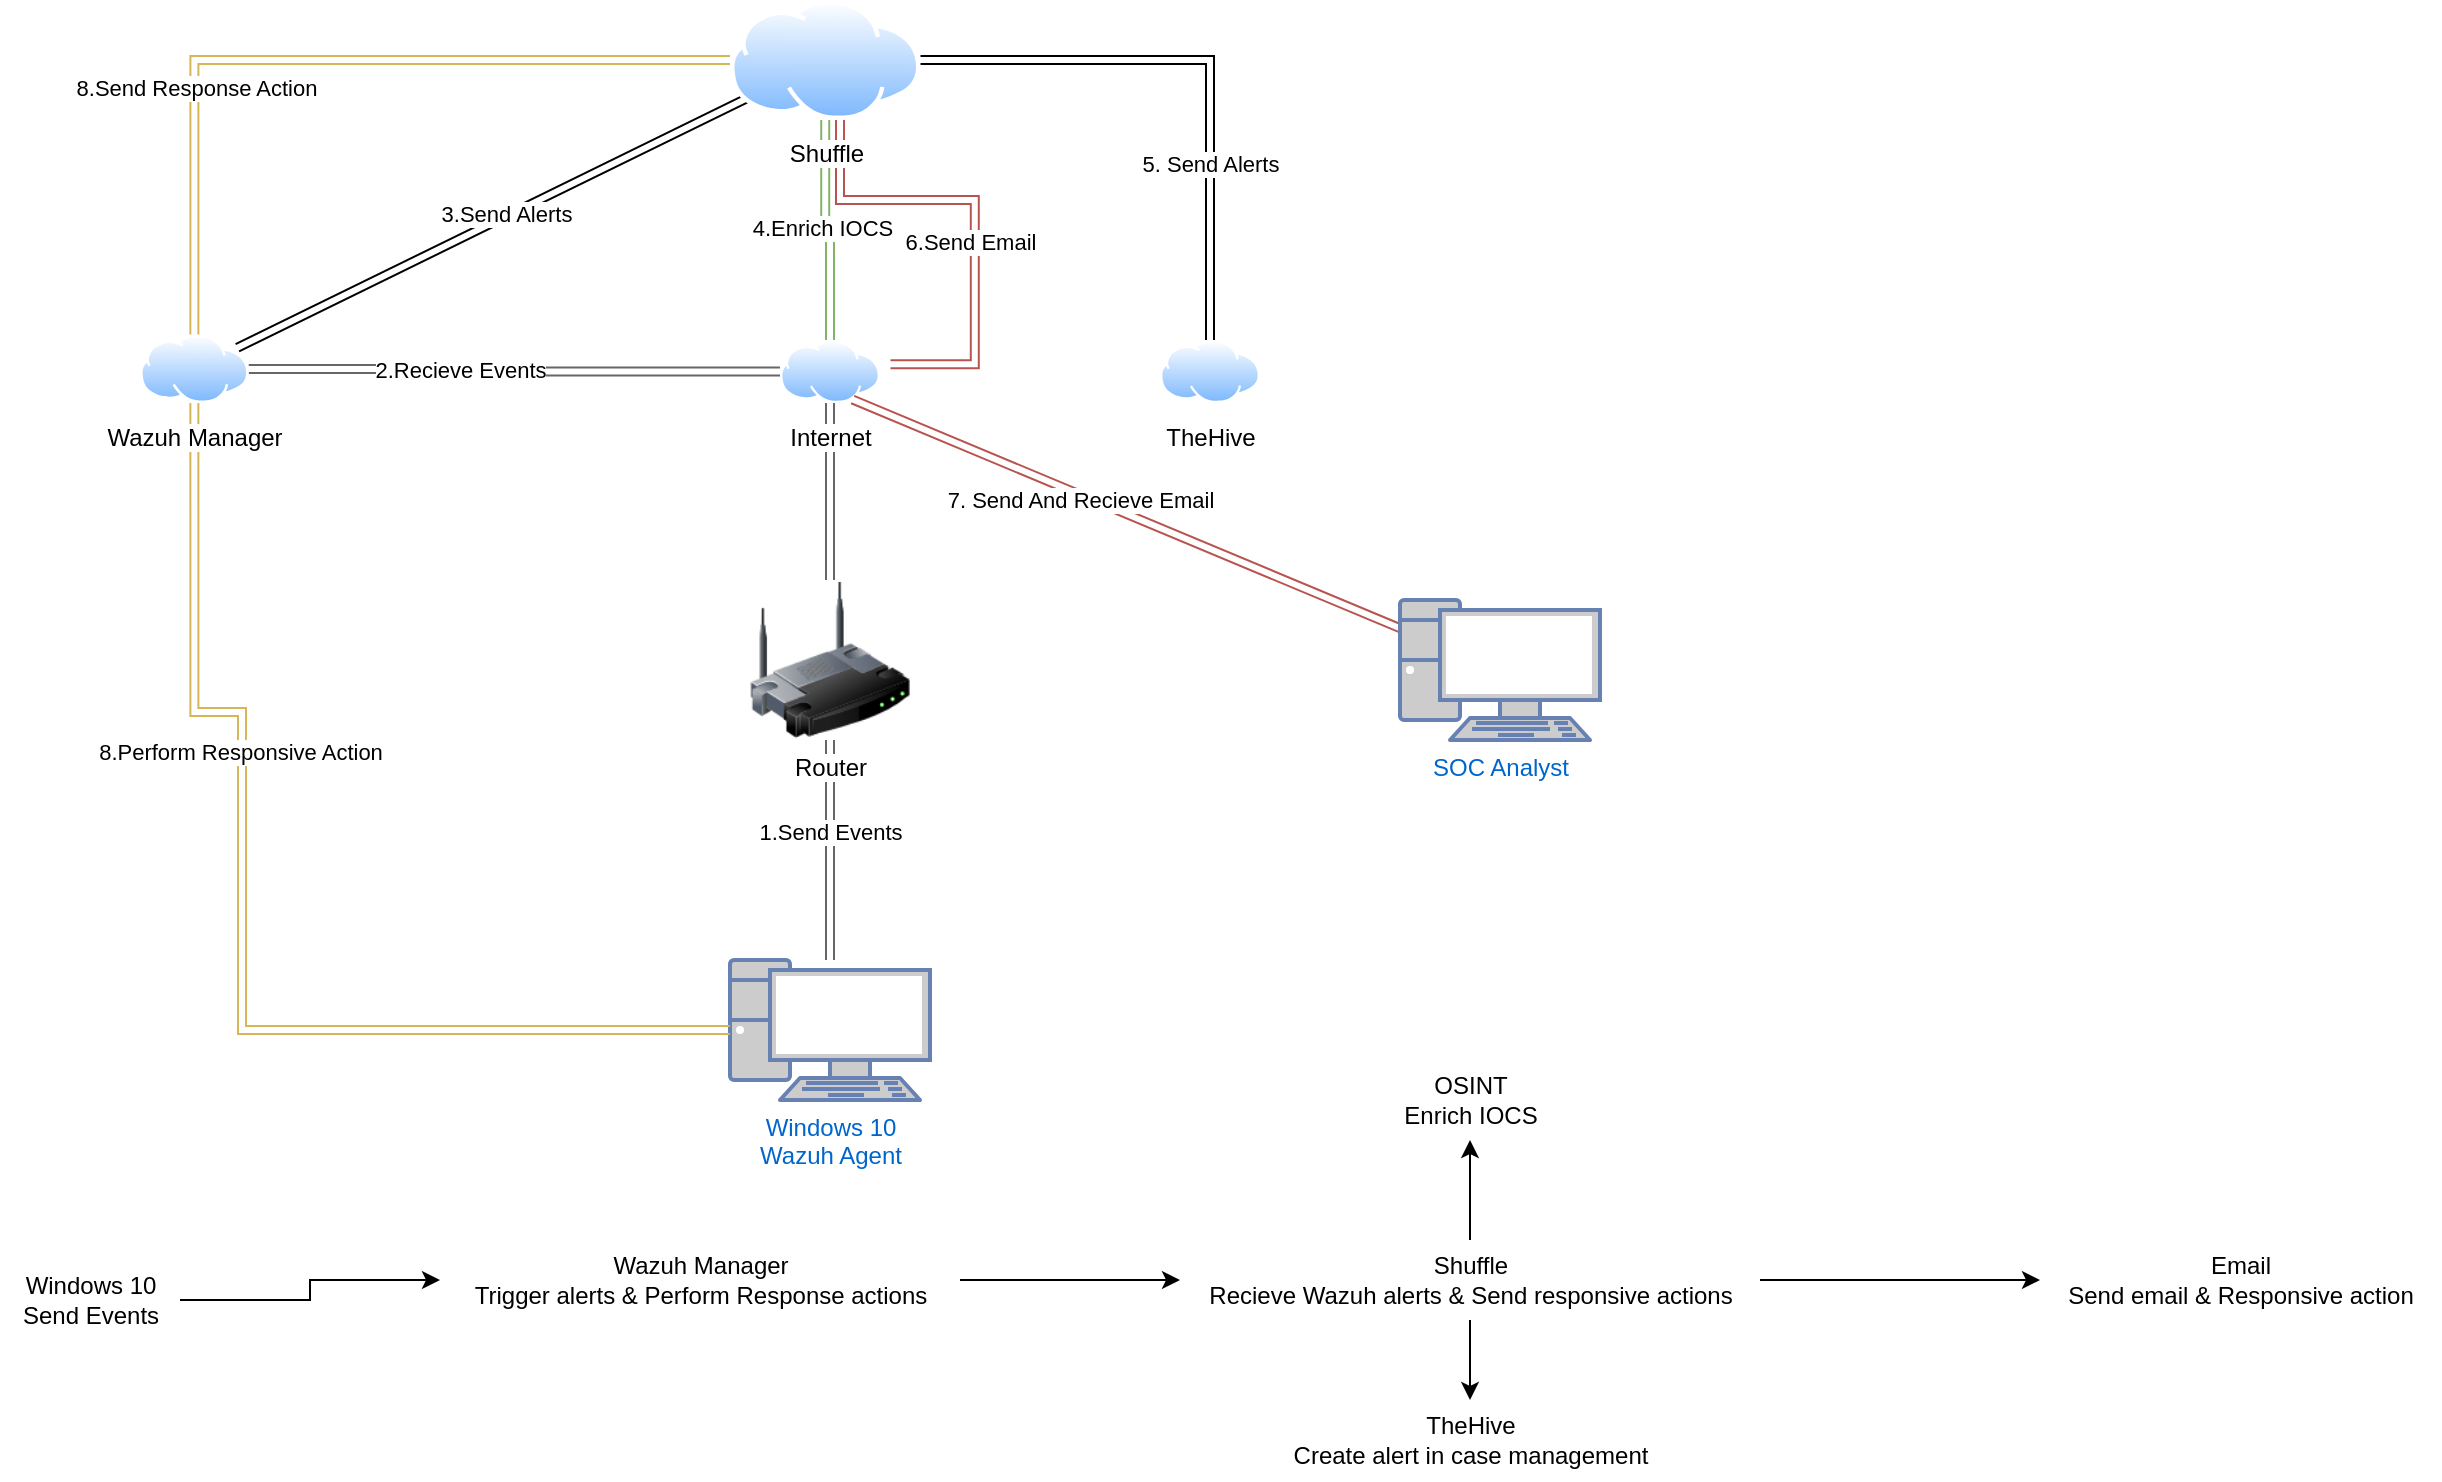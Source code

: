 <mxfile version="23.1.6" type="github">
  <diagram name="Page-1" id="sC8i6azxUqFukbBV1pg0">
    <mxGraphModel dx="1434" dy="754" grid="1" gridSize="10" guides="1" tooltips="1" connect="1" arrows="1" fold="1" page="1" pageScale="1" pageWidth="850" pageHeight="1100" math="0" shadow="0">
      <root>
        <mxCell id="0" />
        <mxCell id="1" parent="0" />
        <mxCell id="nKTFBPFfTqCSFHR7X2-T-12" style="edgeStyle=orthogonalEdgeStyle;rounded=0;orthogonalLoop=1;jettySize=auto;html=1;shape=link;fillColor=#f5f5f5;strokeColor=#666666;" edge="1" parent="1" source="nKTFBPFfTqCSFHR7X2-T-1" target="nKTFBPFfTqCSFHR7X2-T-2">
          <mxGeometry relative="1" as="geometry" />
        </mxCell>
        <mxCell id="nKTFBPFfTqCSFHR7X2-T-13" value="1.Send Events" style="edgeLabel;html=1;align=center;verticalAlign=middle;resizable=0;points=[];" vertex="1" connectable="0" parent="nKTFBPFfTqCSFHR7X2-T-12">
          <mxGeometry x="0.164" relative="1" as="geometry">
            <mxPoint as="offset" />
          </mxGeometry>
        </mxCell>
        <mxCell id="nKTFBPFfTqCSFHR7X2-T-1" value="&lt;div&gt;Windows 10&lt;/div&gt;&lt;div&gt;Wazuh Agent&lt;br&gt;&lt;/div&gt;" style="fontColor=#0066CC;verticalAlign=top;verticalLabelPosition=bottom;labelPosition=center;align=center;html=1;outlineConnect=0;fillColor=#CCCCCC;strokeColor=#6881B3;gradientColor=none;gradientDirection=north;strokeWidth=2;shape=mxgraph.networks.pc;" vertex="1" parent="1">
          <mxGeometry x="375" y="490" width="100" height="70" as="geometry" />
        </mxCell>
        <mxCell id="nKTFBPFfTqCSFHR7X2-T-14" style="edgeStyle=orthogonalEdgeStyle;rounded=0;orthogonalLoop=1;jettySize=auto;html=1;shape=link;fillColor=#f5f5f5;strokeColor=#666666;" edge="1" parent="1" source="nKTFBPFfTqCSFHR7X2-T-2" target="nKTFBPFfTqCSFHR7X2-T-3">
          <mxGeometry relative="1" as="geometry" />
        </mxCell>
        <mxCell id="nKTFBPFfTqCSFHR7X2-T-2" value="Router" style="image;html=1;image=img/lib/clip_art/networking/Wireless_Router_128x128.png" vertex="1" parent="1">
          <mxGeometry x="385" y="300" width="80" height="80" as="geometry" />
        </mxCell>
        <mxCell id="nKTFBPFfTqCSFHR7X2-T-16" style="edgeStyle=orthogonalEdgeStyle;rounded=0;orthogonalLoop=1;jettySize=auto;html=1;shape=link;strokeColor=#666666;" edge="1" parent="1" source="nKTFBPFfTqCSFHR7X2-T-3" target="nKTFBPFfTqCSFHR7X2-T-4">
          <mxGeometry relative="1" as="geometry" />
        </mxCell>
        <mxCell id="nKTFBPFfTqCSFHR7X2-T-17" value="2.Recieve Events" style="edgeLabel;html=1;align=center;verticalAlign=middle;resizable=0;points=[];" vertex="1" connectable="0" parent="nKTFBPFfTqCSFHR7X2-T-16">
          <mxGeometry x="0.696" y="1" relative="1" as="geometry">
            <mxPoint x="65" y="-1" as="offset" />
          </mxGeometry>
        </mxCell>
        <mxCell id="nKTFBPFfTqCSFHR7X2-T-3" value="Internet" style="image;aspect=fixed;perimeter=ellipsePerimeter;html=1;align=center;shadow=0;dashed=0;spacingTop=3;image=img/lib/active_directory/internet_cloud.svg;" vertex="1" parent="1">
          <mxGeometry x="400" y="180" width="50" height="31.5" as="geometry" />
        </mxCell>
        <mxCell id="nKTFBPFfTqCSFHR7X2-T-18" style="rounded=0;orthogonalLoop=1;jettySize=auto;html=1;shape=link;" edge="1" parent="1" source="nKTFBPFfTqCSFHR7X2-T-4" target="nKTFBPFfTqCSFHR7X2-T-8">
          <mxGeometry relative="1" as="geometry">
            <mxPoint x="160" y="60" as="targetPoint" />
          </mxGeometry>
        </mxCell>
        <mxCell id="nKTFBPFfTqCSFHR7X2-T-19" value="3.Send Alerts" style="edgeLabel;html=1;align=center;verticalAlign=middle;resizable=0;points=[];" vertex="1" connectable="0" parent="nKTFBPFfTqCSFHR7X2-T-18">
          <mxGeometry x="0.047" y="1" relative="1" as="geometry">
            <mxPoint as="offset" />
          </mxGeometry>
        </mxCell>
        <mxCell id="nKTFBPFfTqCSFHR7X2-T-30" style="edgeStyle=orthogonalEdgeStyle;rounded=0;orthogonalLoop=1;jettySize=auto;html=1;fillColor=#fff2cc;strokeColor=#d6b656;shape=link;" edge="1" parent="1" source="nKTFBPFfTqCSFHR7X2-T-4" target="nKTFBPFfTqCSFHR7X2-T-1">
          <mxGeometry relative="1" as="geometry">
            <mxPoint x="130" y="520" as="targetPoint" />
            <Array as="points">
              <mxPoint x="107" y="366" />
              <mxPoint x="131" y="366" />
              <mxPoint x="131" y="525" />
            </Array>
          </mxGeometry>
        </mxCell>
        <mxCell id="nKTFBPFfTqCSFHR7X2-T-31" value="8.Perform Responsive Action" style="edgeLabel;html=1;align=center;verticalAlign=middle;resizable=0;points=[];" vertex="1" connectable="0" parent="nKTFBPFfTqCSFHR7X2-T-30">
          <mxGeometry x="-0.318" y="-1" relative="1" as="geometry">
            <mxPoint as="offset" />
          </mxGeometry>
        </mxCell>
        <mxCell id="nKTFBPFfTqCSFHR7X2-T-4" value="Wazuh Manager" style="image;aspect=fixed;perimeter=ellipsePerimeter;html=1;align=center;shadow=0;dashed=0;spacingTop=3;image=img/lib/active_directory/internet_cloud.svg;" vertex="1" parent="1">
          <mxGeometry x="80" y="177.25" width="54.37" height="34.25" as="geometry" />
        </mxCell>
        <mxCell id="nKTFBPFfTqCSFHR7X2-T-5" value="TheHive" style="image;aspect=fixed;perimeter=ellipsePerimeter;html=1;align=center;shadow=0;dashed=0;spacingTop=3;image=img/lib/active_directory/internet_cloud.svg;" vertex="1" parent="1">
          <mxGeometry x="590" y="180" width="50" height="31.5" as="geometry" />
        </mxCell>
        <mxCell id="nKTFBPFfTqCSFHR7X2-T-26" style="rounded=0;orthogonalLoop=1;jettySize=auto;html=1;entryX=0.75;entryY=1;entryDx=0;entryDy=0;shape=link;fillColor=#f8cecc;strokeColor=#b85450;" edge="1" parent="1" source="nKTFBPFfTqCSFHR7X2-T-7" target="nKTFBPFfTqCSFHR7X2-T-3">
          <mxGeometry relative="1" as="geometry">
            <mxPoint x="500" y="220" as="targetPoint" />
          </mxGeometry>
        </mxCell>
        <mxCell id="nKTFBPFfTqCSFHR7X2-T-27" value="7. Send And Recieve Email" style="edgeLabel;html=1;align=center;verticalAlign=middle;resizable=0;points=[];" vertex="1" connectable="0" parent="nKTFBPFfTqCSFHR7X2-T-26">
          <mxGeometry x="0.524" y="1" relative="1" as="geometry">
            <mxPoint x="49" y="22" as="offset" />
          </mxGeometry>
        </mxCell>
        <mxCell id="nKTFBPFfTqCSFHR7X2-T-7" value="SOC Analyst" style="fontColor=#0066CC;verticalAlign=top;verticalLabelPosition=bottom;labelPosition=center;align=center;html=1;outlineConnect=0;fillColor=#CCCCCC;strokeColor=#6881B3;gradientColor=none;gradientDirection=north;strokeWidth=2;shape=mxgraph.networks.pc;" vertex="1" parent="1">
          <mxGeometry x="710" y="310" width="100" height="70" as="geometry" />
        </mxCell>
        <mxCell id="nKTFBPFfTqCSFHR7X2-T-20" style="edgeStyle=orthogonalEdgeStyle;rounded=0;orthogonalLoop=1;jettySize=auto;html=1;shape=link;fillColor=#d5e8d4;strokeColor=#82b366;" edge="1" parent="1" source="nKTFBPFfTqCSFHR7X2-T-8" target="nKTFBPFfTqCSFHR7X2-T-3">
          <mxGeometry relative="1" as="geometry" />
        </mxCell>
        <mxCell id="nKTFBPFfTqCSFHR7X2-T-21" value="4.Enrich IOCS" style="edgeLabel;html=1;align=center;verticalAlign=middle;resizable=0;points=[];" vertex="1" connectable="0" parent="nKTFBPFfTqCSFHR7X2-T-20">
          <mxGeometry x="-0.039" y="-2" relative="1" as="geometry">
            <mxPoint as="offset" />
          </mxGeometry>
        </mxCell>
        <mxCell id="nKTFBPFfTqCSFHR7X2-T-22" style="edgeStyle=orthogonalEdgeStyle;rounded=0;orthogonalLoop=1;jettySize=auto;html=1;entryX=0.5;entryY=0;entryDx=0;entryDy=0;shape=link;" edge="1" parent="1" source="nKTFBPFfTqCSFHR7X2-T-8" target="nKTFBPFfTqCSFHR7X2-T-5">
          <mxGeometry relative="1" as="geometry">
            <mxPoint x="630" y="40" as="targetPoint" />
          </mxGeometry>
        </mxCell>
        <mxCell id="nKTFBPFfTqCSFHR7X2-T-23" value="5. Send Alerts" style="edgeLabel;html=1;align=center;verticalAlign=middle;resizable=0;points=[];" vertex="1" connectable="0" parent="nKTFBPFfTqCSFHR7X2-T-22">
          <mxGeometry x="0.382" relative="1" as="geometry">
            <mxPoint as="offset" />
          </mxGeometry>
        </mxCell>
        <mxCell id="nKTFBPFfTqCSFHR7X2-T-24" style="edgeStyle=orthogonalEdgeStyle;rounded=0;orthogonalLoop=1;jettySize=auto;html=1;entryX=1;entryY=0.75;entryDx=0;entryDy=0;shape=link;fillColor=#f8cecc;strokeColor=#b85450;" edge="1" parent="1">
          <mxGeometry relative="1" as="geometry">
            <mxPoint x="455.245" y="192.147" as="targetPoint" />
            <mxPoint x="430.02" y="60" as="sourcePoint" />
            <Array as="points">
              <mxPoint x="430.4" y="110" />
              <mxPoint x="497.4" y="110" />
              <mxPoint x="497.4" y="192" />
            </Array>
          </mxGeometry>
        </mxCell>
        <mxCell id="nKTFBPFfTqCSFHR7X2-T-25" value="6.Send Email" style="edgeLabel;html=1;align=center;verticalAlign=middle;resizable=0;points=[];" vertex="1" connectable="0" parent="nKTFBPFfTqCSFHR7X2-T-24">
          <mxGeometry x="0.145" y="-3" relative="1" as="geometry">
            <mxPoint as="offset" />
          </mxGeometry>
        </mxCell>
        <mxCell id="nKTFBPFfTqCSFHR7X2-T-28" style="edgeStyle=orthogonalEdgeStyle;rounded=0;orthogonalLoop=1;jettySize=auto;html=1;shape=link;fillColor=#fff2cc;strokeColor=#d6b656;" edge="1" parent="1" source="nKTFBPFfTqCSFHR7X2-T-8" target="nKTFBPFfTqCSFHR7X2-T-4">
          <mxGeometry relative="1" as="geometry">
            <mxPoint x="110" y="40" as="targetPoint" />
          </mxGeometry>
        </mxCell>
        <mxCell id="nKTFBPFfTqCSFHR7X2-T-29" value="8.Send Response Action" style="edgeLabel;html=1;align=center;verticalAlign=middle;resizable=0;points=[];" vertex="1" connectable="0" parent="nKTFBPFfTqCSFHR7X2-T-28">
          <mxGeometry x="0.391" y="1" relative="1" as="geometry">
            <mxPoint as="offset" />
          </mxGeometry>
        </mxCell>
        <mxCell id="nKTFBPFfTqCSFHR7X2-T-8" value="Shuffle" style="image;aspect=fixed;perimeter=ellipsePerimeter;html=1;align=center;shadow=0;dashed=0;spacingTop=3;image=img/lib/active_directory/internet_cloud.svg;" vertex="1" parent="1">
          <mxGeometry x="375" y="10" width="95.24" height="60" as="geometry" />
        </mxCell>
        <mxCell id="nKTFBPFfTqCSFHR7X2-T-33" style="edgeStyle=orthogonalEdgeStyle;rounded=0;orthogonalLoop=1;jettySize=auto;html=1;" edge="1" parent="1" source="nKTFBPFfTqCSFHR7X2-T-32" target="nKTFBPFfTqCSFHR7X2-T-34">
          <mxGeometry relative="1" as="geometry">
            <mxPoint x="180" y="603" as="targetPoint" />
          </mxGeometry>
        </mxCell>
        <mxCell id="nKTFBPFfTqCSFHR7X2-T-32" value="&lt;div&gt;Windows 10&lt;/div&gt;&lt;div&gt;Send Events&lt;br&gt;&lt;/div&gt;" style="text;html=1;align=center;verticalAlign=middle;resizable=0;points=[];autosize=1;strokeColor=none;fillColor=none;" vertex="1" parent="1">
          <mxGeometry x="10" y="640" width="90" height="40" as="geometry" />
        </mxCell>
        <mxCell id="nKTFBPFfTqCSFHR7X2-T-35" style="edgeStyle=orthogonalEdgeStyle;rounded=0;orthogonalLoop=1;jettySize=auto;html=1;" edge="1" parent="1" source="nKTFBPFfTqCSFHR7X2-T-34">
          <mxGeometry relative="1" as="geometry">
            <mxPoint x="600" y="650" as="targetPoint" />
          </mxGeometry>
        </mxCell>
        <mxCell id="nKTFBPFfTqCSFHR7X2-T-34" value="&lt;div&gt;Wazuh Manager&lt;/div&gt;&lt;div&gt;Trigger alerts &amp;amp; Perform Response actions&lt;br&gt;&lt;/div&gt;" style="text;html=1;align=center;verticalAlign=middle;resizable=0;points=[];autosize=1;strokeColor=none;fillColor=none;" vertex="1" parent="1">
          <mxGeometry x="230" y="630" width="260" height="40" as="geometry" />
        </mxCell>
        <mxCell id="nKTFBPFfTqCSFHR7X2-T-40" style="edgeStyle=orthogonalEdgeStyle;rounded=0;orthogonalLoop=1;jettySize=auto;html=1;" edge="1" parent="1" source="nKTFBPFfTqCSFHR7X2-T-36" target="nKTFBPFfTqCSFHR7X2-T-39">
          <mxGeometry relative="1" as="geometry" />
        </mxCell>
        <mxCell id="nKTFBPFfTqCSFHR7X2-T-41" style="edgeStyle=orthogonalEdgeStyle;rounded=0;orthogonalLoop=1;jettySize=auto;html=1;" edge="1" parent="1" source="nKTFBPFfTqCSFHR7X2-T-36" target="nKTFBPFfTqCSFHR7X2-T-37">
          <mxGeometry relative="1" as="geometry" />
        </mxCell>
        <mxCell id="nKTFBPFfTqCSFHR7X2-T-42" style="edgeStyle=orthogonalEdgeStyle;rounded=0;orthogonalLoop=1;jettySize=auto;html=1;" edge="1" parent="1" source="nKTFBPFfTqCSFHR7X2-T-36" target="nKTFBPFfTqCSFHR7X2-T-38">
          <mxGeometry relative="1" as="geometry" />
        </mxCell>
        <mxCell id="nKTFBPFfTqCSFHR7X2-T-36" value="&lt;div&gt;Shuffle&lt;/div&gt;&lt;div&gt;Recieve Wazuh alerts &amp;amp; Send responsive actions&lt;br&gt;&lt;/div&gt;" style="text;html=1;align=center;verticalAlign=middle;resizable=0;points=[];autosize=1;strokeColor=none;fillColor=none;" vertex="1" parent="1">
          <mxGeometry x="600" y="630" width="290" height="40" as="geometry" />
        </mxCell>
        <mxCell id="nKTFBPFfTqCSFHR7X2-T-37" value="&lt;div&gt;TheHive&lt;br&gt;&lt;/div&gt;&lt;div&gt;Create alert in case management&lt;br&gt;&lt;/div&gt;" style="text;html=1;align=center;verticalAlign=middle;resizable=0;points=[];autosize=1;strokeColor=none;fillColor=none;" vertex="1" parent="1">
          <mxGeometry x="640" y="710" width="210" height="40" as="geometry" />
        </mxCell>
        <mxCell id="nKTFBPFfTqCSFHR7X2-T-38" value="&lt;div&gt;OSINT&lt;/div&gt;&lt;div&gt;Enrich IOCS&lt;br&gt;&lt;/div&gt;" style="text;html=1;align=center;verticalAlign=middle;resizable=0;points=[];autosize=1;strokeColor=none;fillColor=none;" vertex="1" parent="1">
          <mxGeometry x="700" y="540" width="90" height="40" as="geometry" />
        </mxCell>
        <mxCell id="nKTFBPFfTqCSFHR7X2-T-39" value="&lt;div&gt;Email&lt;/div&gt;&lt;div&gt;Send email &amp;amp; Responsive action&lt;br&gt;&lt;/div&gt;" style="text;html=1;align=center;verticalAlign=middle;resizable=0;points=[];autosize=1;strokeColor=none;fillColor=none;" vertex="1" parent="1">
          <mxGeometry x="1030" y="630" width="200" height="40" as="geometry" />
        </mxCell>
      </root>
    </mxGraphModel>
  </diagram>
</mxfile>
